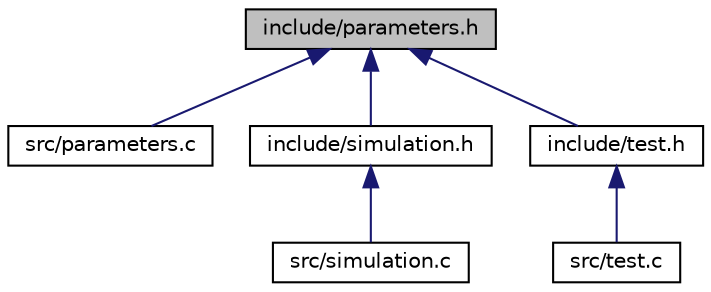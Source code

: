 digraph "include/parameters.h"
{
  edge [fontname="Helvetica",fontsize="10",labelfontname="Helvetica",labelfontsize="10"];
  node [fontname="Helvetica",fontsize="10",shape=record];
  Node1 [label="include/parameters.h",height=0.2,width=0.4,color="black", fillcolor="grey75", style="filled" fontcolor="black"];
  Node1 -> Node2 [dir="back",color="midnightblue",fontsize="10",style="solid",fontname="Helvetica"];
  Node2 [label="src/parameters.c",height=0.2,width=0.4,color="black", fillcolor="white", style="filled",URL="$parameters_8c.html"];
  Node1 -> Node3 [dir="back",color="midnightblue",fontsize="10",style="solid",fontname="Helvetica"];
  Node3 [label="include/simulation.h",height=0.2,width=0.4,color="black", fillcolor="white", style="filled",URL="$simulation_8h.html"];
  Node3 -> Node4 [dir="back",color="midnightblue",fontsize="10",style="solid",fontname="Helvetica"];
  Node4 [label="src/simulation.c",height=0.2,width=0.4,color="black", fillcolor="white", style="filled",URL="$simulation_8c.html"];
  Node1 -> Node5 [dir="back",color="midnightblue",fontsize="10",style="solid",fontname="Helvetica"];
  Node5 [label="include/test.h",height=0.2,width=0.4,color="black", fillcolor="white", style="filled",URL="$test_8h.html"];
  Node5 -> Node6 [dir="back",color="midnightblue",fontsize="10",style="solid",fontname="Helvetica"];
  Node6 [label="src/test.c",height=0.2,width=0.4,color="black", fillcolor="white", style="filled",URL="$test_8c.html"];
}
